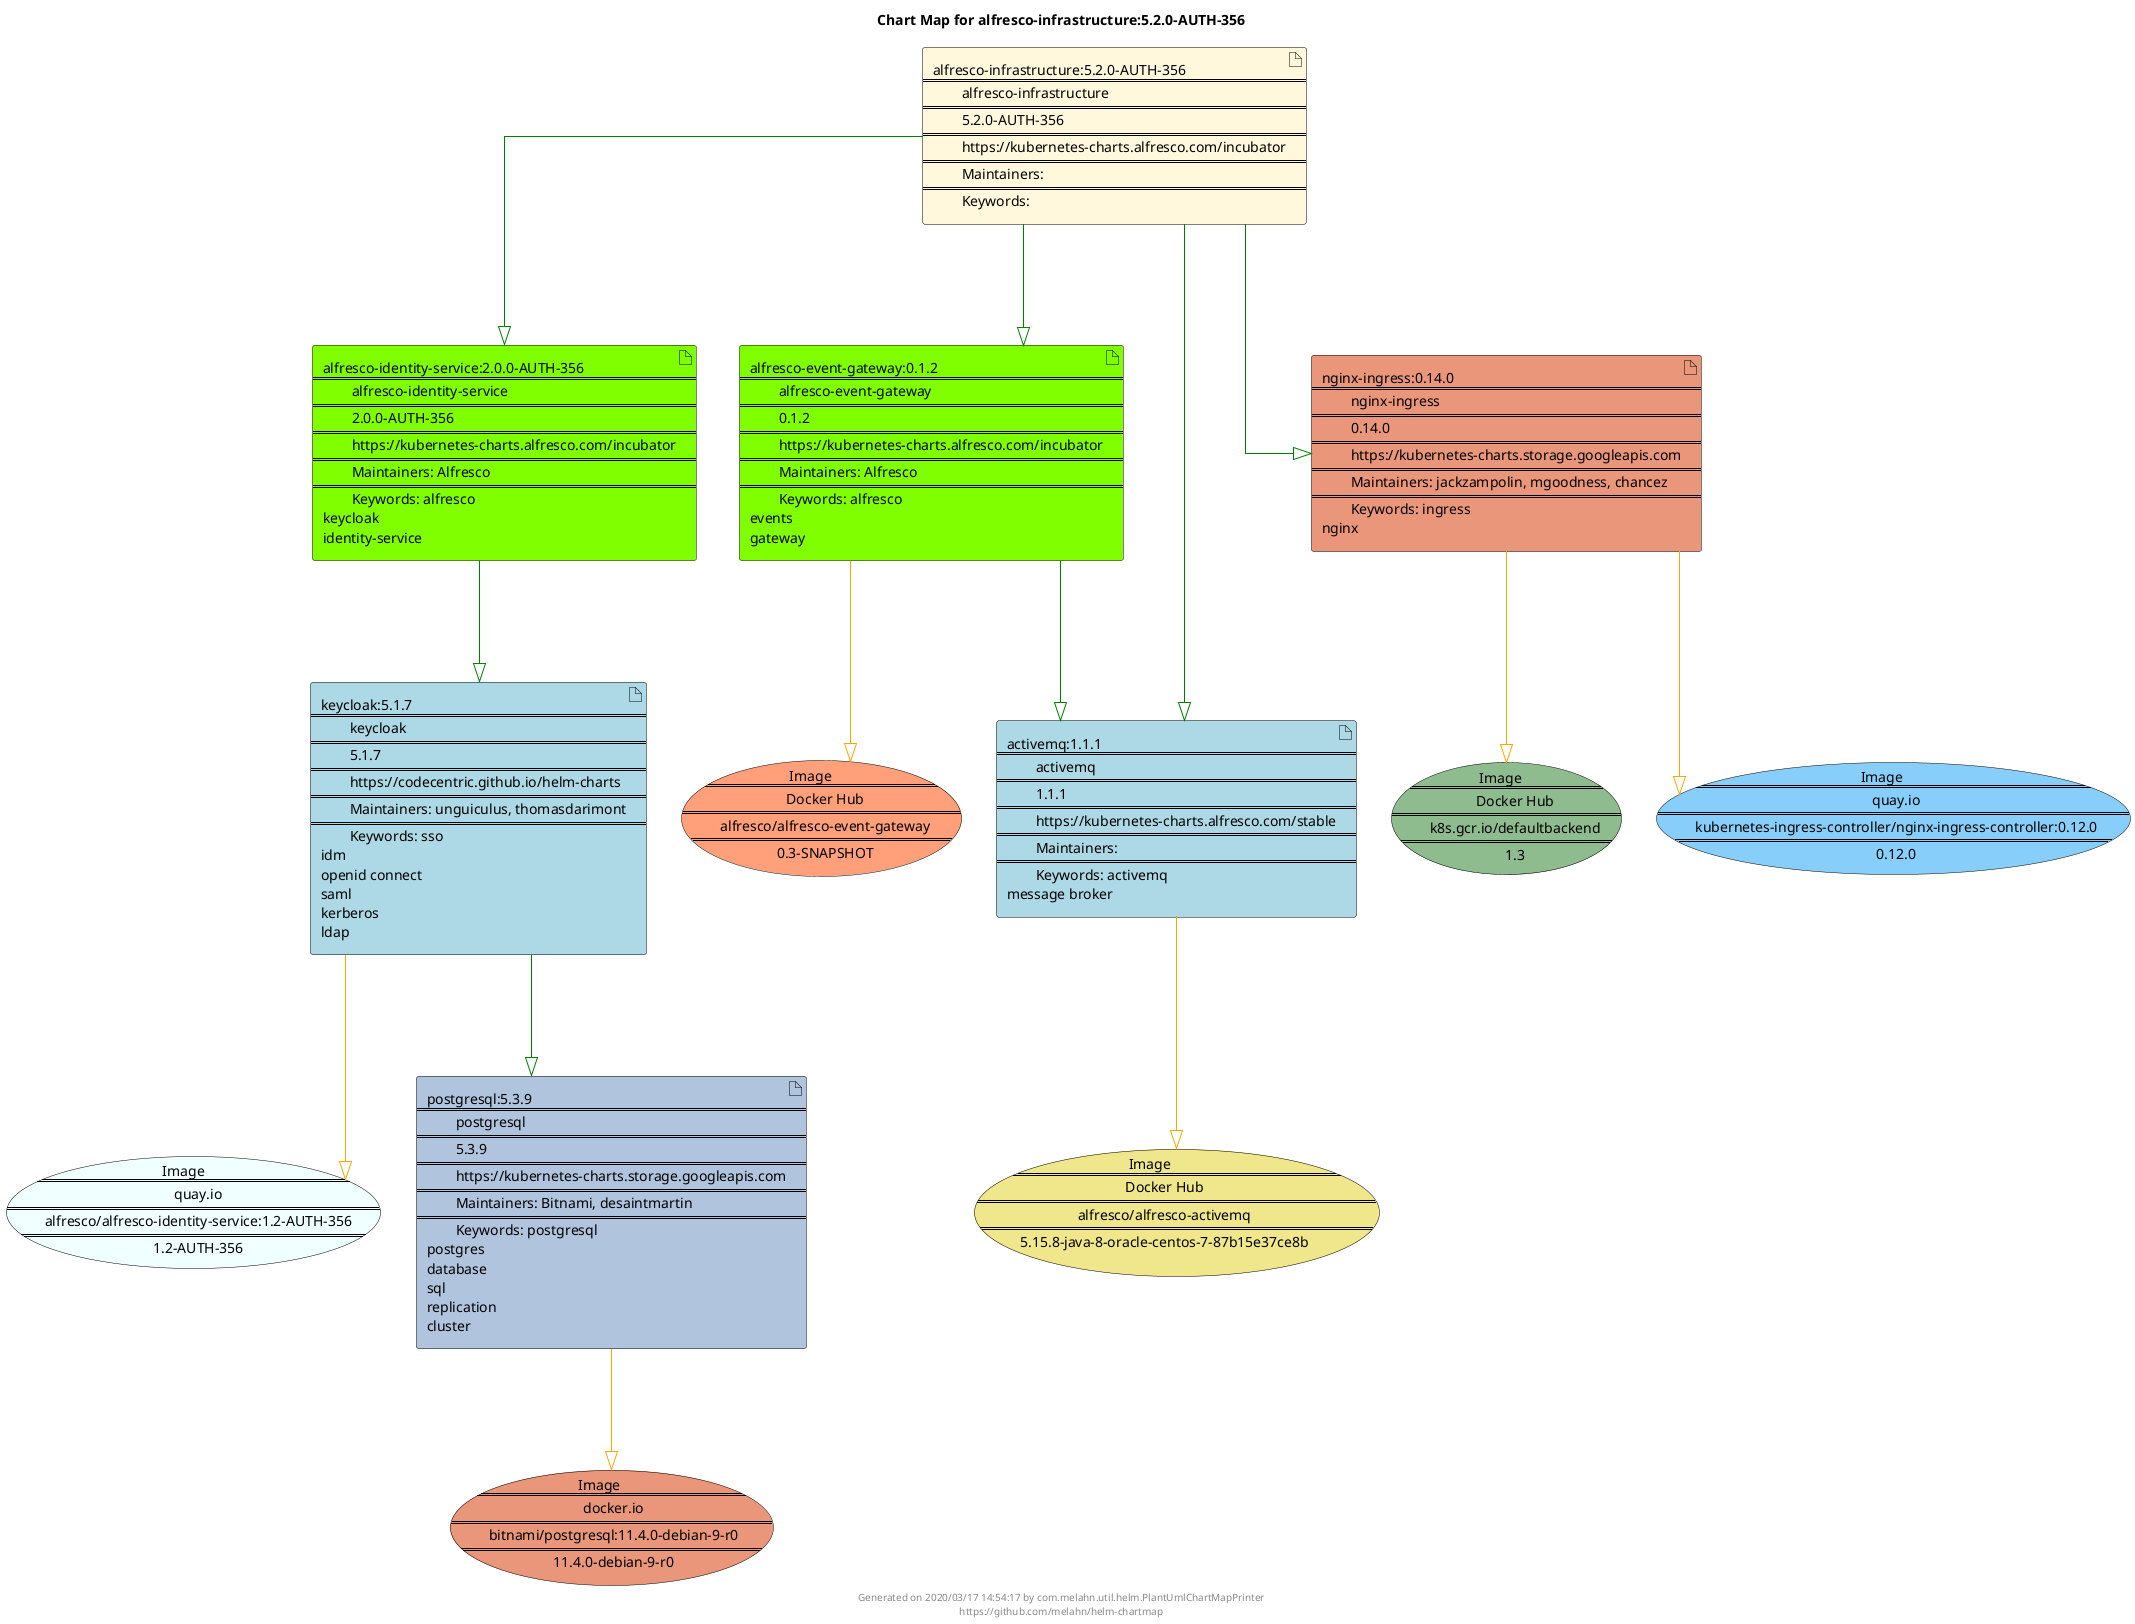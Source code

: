 @startuml
skinparam linetype ortho
skinparam backgroundColor white
skinparam usecaseBorderColor black
skinparam usecaseArrowColor LightSlateGray
skinparam artifactBorderColor black
skinparam artifactArrowColor LightSlateGray

title Chart Map for alfresco-infrastructure:5.2.0-AUTH-356

'There are 7 referenced Helm Charts
artifact "alfresco-identity-service:2.0.0-AUTH-356\n====\n\talfresco-identity-service\n====\n\t2.0.0-AUTH-356\n====\n\thttps://kubernetes-charts.alfresco.com/incubator\n====\n\tMaintainers: Alfresco\n====\n\tKeywords: alfresco\nkeycloak\nidentity-service" as alfresco_identity_service_2_0_0_AUTH_356 #Chartreuse
artifact "alfresco-infrastructure:5.2.0-AUTH-356\n====\n\talfresco-infrastructure\n====\n\t5.2.0-AUTH-356\n====\n\thttps://kubernetes-charts.alfresco.com/incubator\n====\n\tMaintainers: \n====\n\tKeywords: " as alfresco_infrastructure_5_2_0_AUTH_356 #Cornsilk
artifact "keycloak:5.1.7\n====\n\tkeycloak\n====\n\t5.1.7\n====\n\thttps://codecentric.github.io/helm-charts\n====\n\tMaintainers: unguiculus, thomasdarimont\n====\n\tKeywords: sso\nidm\nopenid connect\nsaml\nkerberos\nldap" as keycloak_5_1_7 #LightBlue
artifact "alfresco-event-gateway:0.1.2\n====\n\talfresco-event-gateway\n====\n\t0.1.2\n====\n\thttps://kubernetes-charts.alfresco.com/incubator\n====\n\tMaintainers: Alfresco\n====\n\tKeywords: alfresco\nevents\ngateway" as alfresco_event_gateway_0_1_2 #Chartreuse
artifact "postgresql:5.3.9\n====\n\tpostgresql\n====\n\t5.3.9\n====\n\thttps://kubernetes-charts.storage.googleapis.com\n====\n\tMaintainers: Bitnami, desaintmartin\n====\n\tKeywords: postgresql\npostgres\ndatabase\nsql\nreplication\ncluster" as postgresql_5_3_9 #LightSteelBlue
artifact "nginx-ingress:0.14.0\n====\n\tnginx-ingress\n====\n\t0.14.0\n====\n\thttps://kubernetes-charts.storage.googleapis.com\n====\n\tMaintainers: jackzampolin, mgoodness, chancez\n====\n\tKeywords: ingress\nnginx" as nginx_ingress_0_14_0 #DarkSalmon
artifact "activemq:1.1.1\n====\n\tactivemq\n====\n\t1.1.1\n====\n\thttps://kubernetes-charts.alfresco.com/stable\n====\n\tMaintainers: \n====\n\tKeywords: activemq\nmessage broker" as activemq_1_1_1 #LightBlue

'There are 6 referenced Docker Images
usecase "Image\n====\n\tquay.io\n====\n\talfresco/alfresco-identity-service:1.2-AUTH-356\n====\n\t1.2-AUTH-356" as quay_io_alfresco_alfresco_identity_service_1_2_AUTH_356 #Azure
usecase "Image\n====\n\tDocker Hub\n====\n\tk8s.gcr.io/defaultbackend\n====\n\t1.3" as k8s_gcr_io_defaultbackend_1_3 #DarkSeaGreen
usecase "Image\n====\n\tDocker Hub\n====\n\talfresco/alfresco-event-gateway\n====\n\t0.3-SNAPSHOT" as alfresco_alfresco_event_gateway_0_3_SNAPSHOT #LightSalmon
usecase "Image\n====\n\tquay.io\n====\n\tkubernetes-ingress-controller/nginx-ingress-controller:0.12.0\n====\n\t0.12.0" as quay_io_kubernetes_ingress_controller_nginx_ingress_controller_0_12_0 #LightSkyBlue
usecase "Image\n====\n\tdocker.io\n====\n\tbitnami/postgresql:11.4.0-debian-9-r0\n====\n\t11.4.0-debian-9-r0" as docker_io_bitnami_postgresql_11_4_0_debian_9_r0 #DarkSalmon
usecase "Image\n====\n\tDocker Hub\n====\n\talfresco/alfresco-activemq\n====\n\t5.15.8-java-8-oracle-centos-7-87b15e37ce8b" as alfresco_alfresco_activemq_5_15_8_java_8_oracle_centos_7_87b15e37ce8b #Khaki

'Chart Dependencies
alfresco_infrastructure_5_2_0_AUTH_356--[#green]-|>nginx_ingress_0_14_0
alfresco_infrastructure_5_2_0_AUTH_356--[#green]-|>activemq_1_1_1
alfresco_infrastructure_5_2_0_AUTH_356--[#green]-|>alfresco_event_gateway_0_1_2
alfresco_event_gateway_0_1_2--[#green]-|>activemq_1_1_1
alfresco_infrastructure_5_2_0_AUTH_356--[#green]-|>alfresco_identity_service_2_0_0_AUTH_356
alfresco_identity_service_2_0_0_AUTH_356--[#green]-|>keycloak_5_1_7
keycloak_5_1_7--[#green]-|>postgresql_5_3_9
keycloak_5_1_7--[#orange]-|>quay_io_alfresco_alfresco_identity_service_1_2_AUTH_356
alfresco_event_gateway_0_1_2--[#orange]-|>alfresco_alfresco_event_gateway_0_3_SNAPSHOT
postgresql_5_3_9--[#orange]-|>docker_io_bitnami_postgresql_11_4_0_debian_9_r0
nginx_ingress_0_14_0--[#orange]-|>k8s_gcr_io_defaultbackend_1_3
nginx_ingress_0_14_0--[#orange]-|>quay_io_kubernetes_ingress_controller_nginx_ingress_controller_0_12_0
activemq_1_1_1--[#orange]-|>alfresco_alfresco_activemq_5_15_8_java_8_oracle_centos_7_87b15e37ce8b

center footer Generated on 2020/03/17 14:54:17 by com.melahn.util.helm.PlantUmlChartMapPrinter\nhttps://github.com/melahn/helm-chartmap
@enduml
